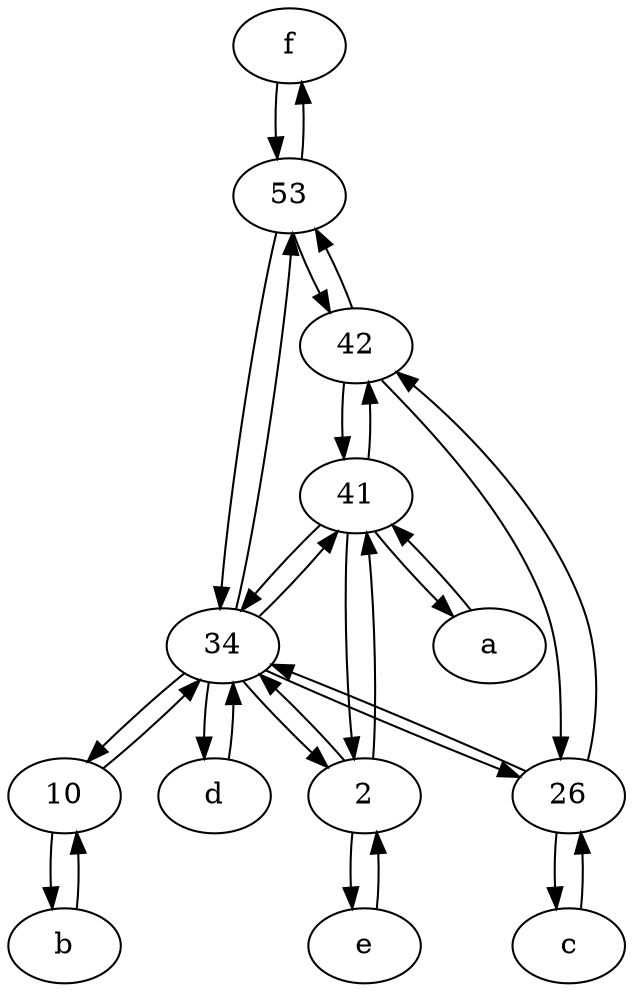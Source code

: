 digraph  {
	f [pos="15,45!"];
	34;
	41;
	b [pos="50,20!"];
	c [pos="20,10!"];
	2;
	42;
	a [pos="40,10!"];
	53;
	26;
	10;
	e [pos="30,50!"];
	d [pos="20,30!"];
	34 -> d;
	41 -> 34;
	53 -> 42;
	2 -> e;
	26 -> c;
	34 -> 26;
	c -> 26;
	42 -> 41;
	42 -> 53;
	53 -> f;
	2 -> 41;
	34 -> 53;
	f -> 53;
	41 -> 42;
	42 -> 26;
	34 -> 10;
	b -> 10;
	26 -> 42;
	d -> 34;
	10 -> b;
	10 -> 34;
	2 -> 34;
	34 -> 41;
	34 -> 2;
	e -> 2;
	a -> 41;
	41 -> a;
	53 -> 34;
	41 -> 2;
	26 -> 34;

	}